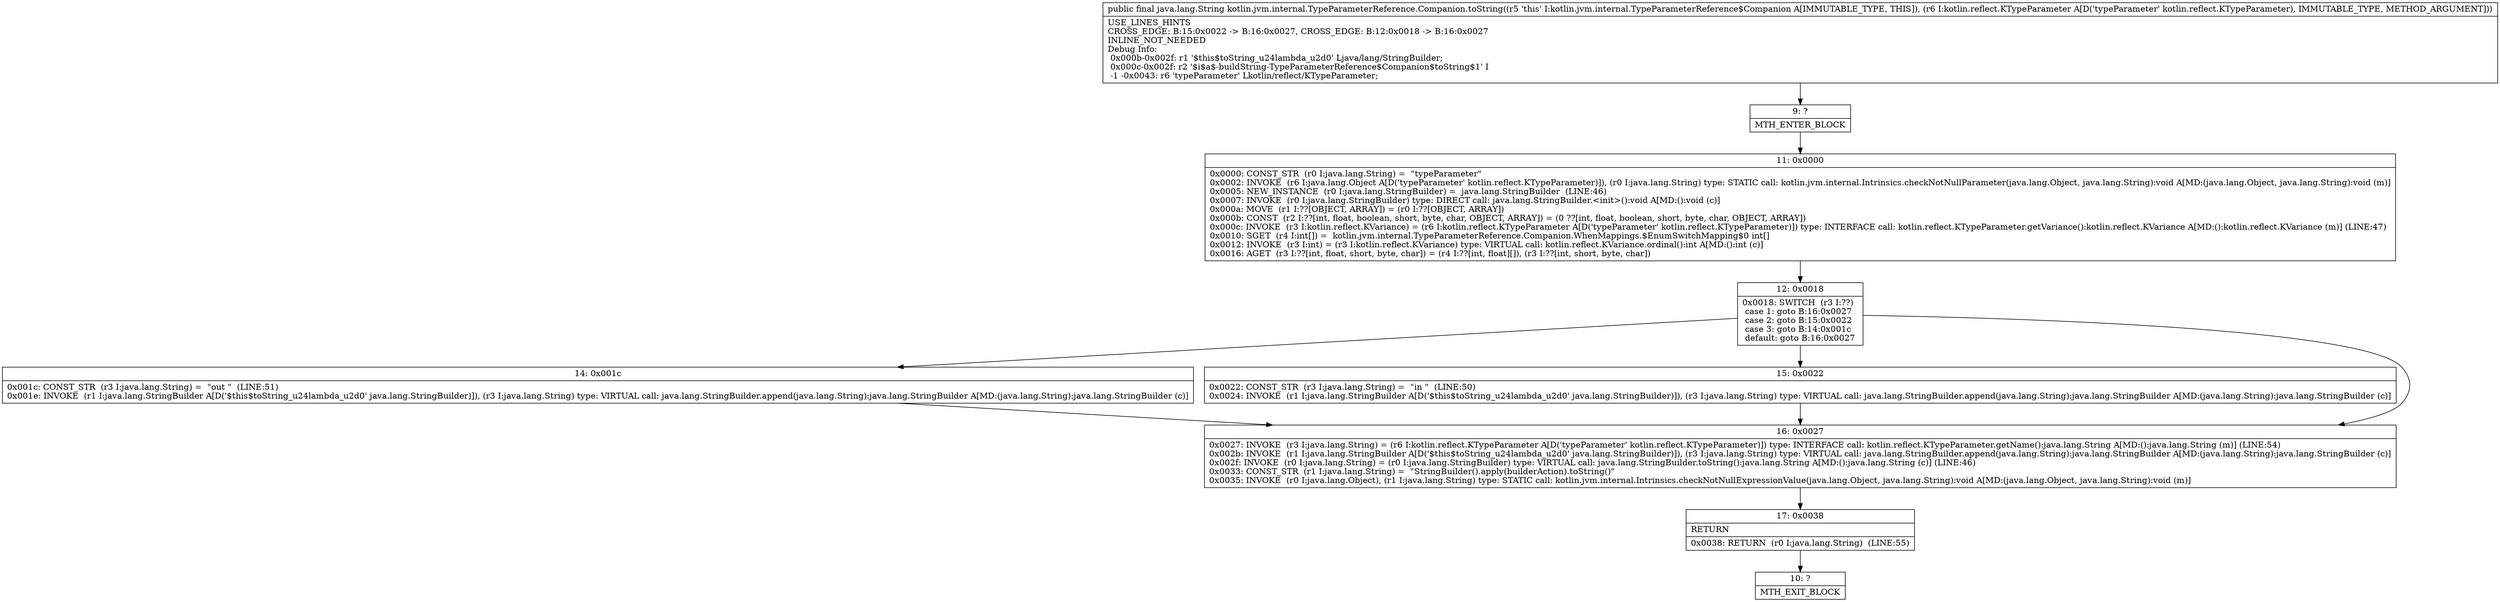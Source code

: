 digraph "CFG forkotlin.jvm.internal.TypeParameterReference.Companion.toString(Lkotlin\/reflect\/KTypeParameter;)Ljava\/lang\/String;" {
Node_9 [shape=record,label="{9\:\ ?|MTH_ENTER_BLOCK\l}"];
Node_11 [shape=record,label="{11\:\ 0x0000|0x0000: CONST_STR  (r0 I:java.lang.String) =  \"typeParameter\" \l0x0002: INVOKE  (r6 I:java.lang.Object A[D('typeParameter' kotlin.reflect.KTypeParameter)]), (r0 I:java.lang.String) type: STATIC call: kotlin.jvm.internal.Intrinsics.checkNotNullParameter(java.lang.Object, java.lang.String):void A[MD:(java.lang.Object, java.lang.String):void (m)]\l0x0005: NEW_INSTANCE  (r0 I:java.lang.StringBuilder) =  java.lang.StringBuilder  (LINE:46)\l0x0007: INVOKE  (r0 I:java.lang.StringBuilder) type: DIRECT call: java.lang.StringBuilder.\<init\>():void A[MD:():void (c)]\l0x000a: MOVE  (r1 I:??[OBJECT, ARRAY]) = (r0 I:??[OBJECT, ARRAY]) \l0x000b: CONST  (r2 I:??[int, float, boolean, short, byte, char, OBJECT, ARRAY]) = (0 ??[int, float, boolean, short, byte, char, OBJECT, ARRAY]) \l0x000c: INVOKE  (r3 I:kotlin.reflect.KVariance) = (r6 I:kotlin.reflect.KTypeParameter A[D('typeParameter' kotlin.reflect.KTypeParameter)]) type: INTERFACE call: kotlin.reflect.KTypeParameter.getVariance():kotlin.reflect.KVariance A[MD:():kotlin.reflect.KVariance (m)] (LINE:47)\l0x0010: SGET  (r4 I:int[]) =  kotlin.jvm.internal.TypeParameterReference.Companion.WhenMappings.$EnumSwitchMapping$0 int[] \l0x0012: INVOKE  (r3 I:int) = (r3 I:kotlin.reflect.KVariance) type: VIRTUAL call: kotlin.reflect.KVariance.ordinal():int A[MD:():int (c)]\l0x0016: AGET  (r3 I:??[int, float, short, byte, char]) = (r4 I:??[int, float][]), (r3 I:??[int, short, byte, char]) \l}"];
Node_12 [shape=record,label="{12\:\ 0x0018|0x0018: SWITCH  (r3 I:??)\l case 1: goto B:16:0x0027\l case 2: goto B:15:0x0022\l case 3: goto B:14:0x001c\l default: goto B:16:0x0027 \l}"];
Node_14 [shape=record,label="{14\:\ 0x001c|0x001c: CONST_STR  (r3 I:java.lang.String) =  \"out \"  (LINE:51)\l0x001e: INVOKE  (r1 I:java.lang.StringBuilder A[D('$this$toString_u24lambda_u2d0' java.lang.StringBuilder)]), (r3 I:java.lang.String) type: VIRTUAL call: java.lang.StringBuilder.append(java.lang.String):java.lang.StringBuilder A[MD:(java.lang.String):java.lang.StringBuilder (c)]\l}"];
Node_15 [shape=record,label="{15\:\ 0x0022|0x0022: CONST_STR  (r3 I:java.lang.String) =  \"in \"  (LINE:50)\l0x0024: INVOKE  (r1 I:java.lang.StringBuilder A[D('$this$toString_u24lambda_u2d0' java.lang.StringBuilder)]), (r3 I:java.lang.String) type: VIRTUAL call: java.lang.StringBuilder.append(java.lang.String):java.lang.StringBuilder A[MD:(java.lang.String):java.lang.StringBuilder (c)]\l}"];
Node_16 [shape=record,label="{16\:\ 0x0027|0x0027: INVOKE  (r3 I:java.lang.String) = (r6 I:kotlin.reflect.KTypeParameter A[D('typeParameter' kotlin.reflect.KTypeParameter)]) type: INTERFACE call: kotlin.reflect.KTypeParameter.getName():java.lang.String A[MD:():java.lang.String (m)] (LINE:54)\l0x002b: INVOKE  (r1 I:java.lang.StringBuilder A[D('$this$toString_u24lambda_u2d0' java.lang.StringBuilder)]), (r3 I:java.lang.String) type: VIRTUAL call: java.lang.StringBuilder.append(java.lang.String):java.lang.StringBuilder A[MD:(java.lang.String):java.lang.StringBuilder (c)]\l0x002f: INVOKE  (r0 I:java.lang.String) = (r0 I:java.lang.StringBuilder) type: VIRTUAL call: java.lang.StringBuilder.toString():java.lang.String A[MD:():java.lang.String (c)] (LINE:46)\l0x0033: CONST_STR  (r1 I:java.lang.String) =  \"StringBuilder().apply(builderAction).toString()\" \l0x0035: INVOKE  (r0 I:java.lang.Object), (r1 I:java.lang.String) type: STATIC call: kotlin.jvm.internal.Intrinsics.checkNotNullExpressionValue(java.lang.Object, java.lang.String):void A[MD:(java.lang.Object, java.lang.String):void (m)]\l}"];
Node_17 [shape=record,label="{17\:\ 0x0038|RETURN\l|0x0038: RETURN  (r0 I:java.lang.String)  (LINE:55)\l}"];
Node_10 [shape=record,label="{10\:\ ?|MTH_EXIT_BLOCK\l}"];
MethodNode[shape=record,label="{public final java.lang.String kotlin.jvm.internal.TypeParameterReference.Companion.toString((r5 'this' I:kotlin.jvm.internal.TypeParameterReference$Companion A[IMMUTABLE_TYPE, THIS]), (r6 I:kotlin.reflect.KTypeParameter A[D('typeParameter' kotlin.reflect.KTypeParameter), IMMUTABLE_TYPE, METHOD_ARGUMENT]))  | USE_LINES_HINTS\lCROSS_EDGE: B:15:0x0022 \-\> B:16:0x0027, CROSS_EDGE: B:12:0x0018 \-\> B:16:0x0027\lINLINE_NOT_NEEDED\lDebug Info:\l  0x000b\-0x002f: r1 '$this$toString_u24lambda_u2d0' Ljava\/lang\/StringBuilder;\l  0x000c\-0x002f: r2 '$i$a$\-buildString\-TypeParameterReference$Companion$toString$1' I\l  \-1 \-0x0043: r6 'typeParameter' Lkotlin\/reflect\/KTypeParameter;\l}"];
MethodNode -> Node_9;Node_9 -> Node_11;
Node_11 -> Node_12;
Node_12 -> Node_14;
Node_12 -> Node_15;
Node_12 -> Node_16;
Node_14 -> Node_16;
Node_15 -> Node_16;
Node_16 -> Node_17;
Node_17 -> Node_10;
}

